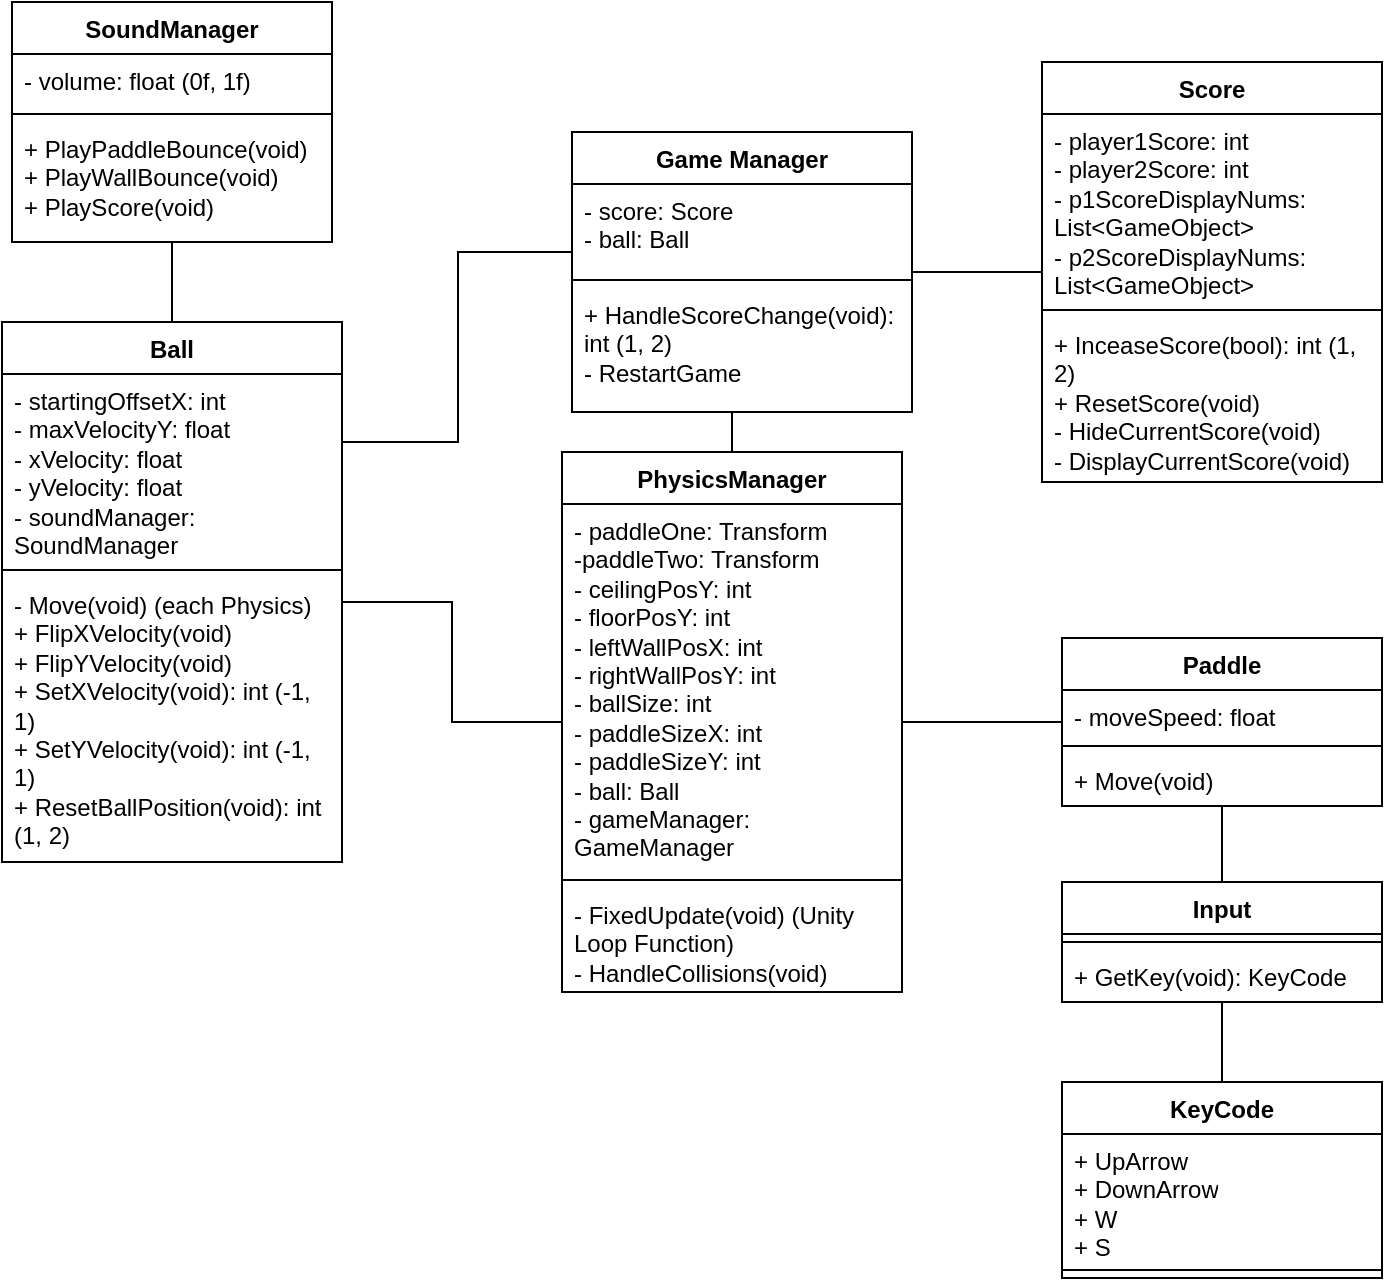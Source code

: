 <mxfile version="23.1.5" type="device">
  <diagram name="Page-1" id="hOQSt2M8NXj7ab4ly8Tu">
    <mxGraphModel dx="807" dy="458" grid="1" gridSize="10" guides="1" tooltips="1" connect="1" arrows="1" fold="1" page="1" pageScale="1" pageWidth="850" pageHeight="1100" math="0" shadow="0">
      <root>
        <mxCell id="0" />
        <mxCell id="1" parent="0" />
        <mxCell id="CWXw3qoEPfl9kFRMAjqj-16" style="edgeStyle=orthogonalEdgeStyle;rounded=0;orthogonalLoop=1;jettySize=auto;html=1;startArrow=none;startFill=0;endArrow=none;endFill=0;" parent="1" source="CWXw3qoEPfl9kFRMAjqj-8" target="CWXw3qoEPfl9kFRMAjqj-17" edge="1">
          <mxGeometry relative="1" as="geometry">
            <mxPoint x="150" y="300" as="targetPoint" />
          </mxGeometry>
        </mxCell>
        <mxCell id="JSUQE9OYRCIfizvlQPL--5" style="edgeStyle=orthogonalEdgeStyle;rounded=0;orthogonalLoop=1;jettySize=auto;html=1;endArrow=none;endFill=0;" parent="1" source="CWXw3qoEPfl9kFRMAjqj-8" target="JSUQE9OYRCIfizvlQPL--1" edge="1">
          <mxGeometry relative="1" as="geometry" />
        </mxCell>
        <mxCell id="CWXw3qoEPfl9kFRMAjqj-8" value="Input" style="swimlane;fontStyle=1;align=center;verticalAlign=top;childLayout=stackLayout;horizontal=1;startSize=26;horizontalStack=0;resizeParent=1;resizeParentMax=0;resizeLast=0;collapsible=1;marginBottom=0;whiteSpace=wrap;html=1;" parent="1" vertex="1">
          <mxGeometry x="600" y="620" width="160" height="60" as="geometry" />
        </mxCell>
        <mxCell id="CWXw3qoEPfl9kFRMAjqj-10" value="" style="line;strokeWidth=1;fillColor=none;align=left;verticalAlign=middle;spacingTop=-1;spacingLeft=3;spacingRight=3;rotatable=0;labelPosition=right;points=[];portConstraint=eastwest;strokeColor=inherit;" parent="CWXw3qoEPfl9kFRMAjqj-8" vertex="1">
          <mxGeometry y="26" width="160" height="8" as="geometry" />
        </mxCell>
        <mxCell id="CWXw3qoEPfl9kFRMAjqj-11" value="+ GetKey(void): KeyCode" style="text;strokeColor=none;fillColor=none;align=left;verticalAlign=top;spacingLeft=4;spacingRight=4;overflow=hidden;rotatable=0;points=[[0,0.5],[1,0.5]];portConstraint=eastwest;whiteSpace=wrap;html=1;" parent="CWXw3qoEPfl9kFRMAjqj-8" vertex="1">
          <mxGeometry y="34" width="160" height="26" as="geometry" />
        </mxCell>
        <mxCell id="CWXw3qoEPfl9kFRMAjqj-17" value="Paddle" style="swimlane;fontStyle=1;align=center;verticalAlign=top;childLayout=stackLayout;horizontal=1;startSize=26;horizontalStack=0;resizeParent=1;resizeParentMax=0;resizeLast=0;collapsible=1;marginBottom=0;whiteSpace=wrap;html=1;" parent="1" vertex="1">
          <mxGeometry x="600" y="498" width="160" height="84" as="geometry" />
        </mxCell>
        <mxCell id="CWXw3qoEPfl9kFRMAjqj-18" value="- moveSpeed: float" style="text;strokeColor=none;fillColor=none;align=left;verticalAlign=top;spacingLeft=4;spacingRight=4;overflow=hidden;rotatable=0;points=[[0,0.5],[1,0.5]];portConstraint=eastwest;whiteSpace=wrap;html=1;" parent="CWXw3qoEPfl9kFRMAjqj-17" vertex="1">
          <mxGeometry y="26" width="160" height="24" as="geometry" />
        </mxCell>
        <mxCell id="CWXw3qoEPfl9kFRMAjqj-19" value="" style="line;strokeWidth=1;fillColor=none;align=left;verticalAlign=middle;spacingTop=-1;spacingLeft=3;spacingRight=3;rotatable=0;labelPosition=right;points=[];portConstraint=eastwest;strokeColor=inherit;" parent="CWXw3qoEPfl9kFRMAjqj-17" vertex="1">
          <mxGeometry y="50" width="160" height="8" as="geometry" />
        </mxCell>
        <mxCell id="CWXw3qoEPfl9kFRMAjqj-20" value="&lt;div&gt;+ Move(void)&lt;br&gt;&lt;/div&gt;" style="text;strokeColor=none;fillColor=none;align=left;verticalAlign=top;spacingLeft=4;spacingRight=4;overflow=hidden;rotatable=0;points=[[0,0.5],[1,0.5]];portConstraint=eastwest;whiteSpace=wrap;html=1;" parent="CWXw3qoEPfl9kFRMAjqj-17" vertex="1">
          <mxGeometry y="58" width="160" height="26" as="geometry" />
        </mxCell>
        <mxCell id="JSUQE9OYRCIfizvlQPL--13" style="edgeStyle=orthogonalEdgeStyle;rounded=0;orthogonalLoop=1;jettySize=auto;html=1;endArrow=none;endFill=0;" parent="1" source="CWXw3qoEPfl9kFRMAjqj-21" target="JSUQE9OYRCIfizvlQPL--9" edge="1">
          <mxGeometry relative="1" as="geometry" />
        </mxCell>
        <mxCell id="CWXw3qoEPfl9kFRMAjqj-21" value="Ball" style="swimlane;fontStyle=1;align=center;verticalAlign=top;childLayout=stackLayout;horizontal=1;startSize=26;horizontalStack=0;resizeParent=1;resizeParentMax=0;resizeLast=0;collapsible=1;marginBottom=0;whiteSpace=wrap;html=1;" parent="1" vertex="1">
          <mxGeometry x="70" y="340" width="170" height="270" as="geometry" />
        </mxCell>
        <mxCell id="CWXw3qoEPfl9kFRMAjqj-22" value="&lt;div&gt;- startingOffsetX: int&lt;/div&gt;&lt;div&gt;- maxVelocityY: float&lt;/div&gt;&lt;div&gt;- xVelocity: float&lt;/div&gt;&lt;div&gt;- yVelocity: float&lt;br&gt;&lt;/div&gt;&lt;div&gt;- soundManager: SoundManager&lt;/div&gt;" style="text;strokeColor=none;fillColor=none;align=left;verticalAlign=top;spacingLeft=4;spacingRight=4;overflow=hidden;rotatable=0;points=[[0,0.5],[1,0.5]];portConstraint=eastwest;whiteSpace=wrap;html=1;" parent="CWXw3qoEPfl9kFRMAjqj-21" vertex="1">
          <mxGeometry y="26" width="170" height="94" as="geometry" />
        </mxCell>
        <mxCell id="CWXw3qoEPfl9kFRMAjqj-23" value="" style="line;strokeWidth=1;fillColor=none;align=left;verticalAlign=middle;spacingTop=-1;spacingLeft=3;spacingRight=3;rotatable=0;labelPosition=right;points=[];portConstraint=eastwest;strokeColor=inherit;" parent="CWXw3qoEPfl9kFRMAjqj-21" vertex="1">
          <mxGeometry y="120" width="170" height="8" as="geometry" />
        </mxCell>
        <mxCell id="CWXw3qoEPfl9kFRMAjqj-24" value="&lt;div&gt;- Move(void) (each Physics)&lt;br&gt;&lt;/div&gt;&lt;div&gt;+ FlipXVelocity(void)&lt;/div&gt;&lt;div&gt;+ FlipYVelocity(void)&lt;/div&gt;&lt;div&gt;+ SetXVelocity(void): int (-1, 1)&lt;/div&gt;&lt;div&gt;+ SetYVelocity(void): int (-1, 1)&lt;br&gt;&lt;/div&gt;&lt;div&gt;+ ResetBallPosition(void): int (1, 2)&lt;br&gt;&lt;/div&gt;" style="text;strokeColor=none;fillColor=none;align=left;verticalAlign=top;spacingLeft=4;spacingRight=4;overflow=hidden;rotatable=0;points=[[0,0.5],[1,0.5]];portConstraint=eastwest;whiteSpace=wrap;html=1;" parent="CWXw3qoEPfl9kFRMAjqj-21" vertex="1">
          <mxGeometry y="128" width="170" height="142" as="geometry" />
        </mxCell>
        <mxCell id="CWXw3qoEPfl9kFRMAjqj-31" value="&lt;div&gt;Score&lt;/div&gt;" style="swimlane;fontStyle=1;align=center;verticalAlign=top;childLayout=stackLayout;horizontal=1;startSize=26;horizontalStack=0;resizeParent=1;resizeParentMax=0;resizeLast=0;collapsible=1;marginBottom=0;whiteSpace=wrap;html=1;" parent="1" vertex="1">
          <mxGeometry x="590" y="210" width="170" height="210" as="geometry" />
        </mxCell>
        <mxCell id="CWXw3qoEPfl9kFRMAjqj-32" value="&lt;div&gt;- player1Score: int&lt;br&gt;&lt;/div&gt;&lt;div&gt;- player2Score: int&lt;br&gt;&lt;/div&gt;&lt;div&gt;- p1ScoreDisplayNums: List&amp;lt;GameObject&amp;gt;&lt;br&gt;&lt;/div&gt;&lt;div&gt;- p2ScoreDisplayNums: List&amp;lt;GameObject&amp;gt;&lt;br&gt;&lt;/div&gt;" style="text;strokeColor=none;fillColor=none;align=left;verticalAlign=top;spacingLeft=4;spacingRight=4;overflow=hidden;rotatable=0;points=[[0,0.5],[1,0.5]];portConstraint=eastwest;whiteSpace=wrap;html=1;" parent="CWXw3qoEPfl9kFRMAjqj-31" vertex="1">
          <mxGeometry y="26" width="170" height="94" as="geometry" />
        </mxCell>
        <mxCell id="CWXw3qoEPfl9kFRMAjqj-33" value="" style="line;strokeWidth=1;fillColor=none;align=left;verticalAlign=middle;spacingTop=-1;spacingLeft=3;spacingRight=3;rotatable=0;labelPosition=right;points=[];portConstraint=eastwest;strokeColor=inherit;" parent="CWXw3qoEPfl9kFRMAjqj-31" vertex="1">
          <mxGeometry y="120" width="170" height="8" as="geometry" />
        </mxCell>
        <mxCell id="CWXw3qoEPfl9kFRMAjqj-34" value="&lt;div&gt;+ InceaseScore(bool): int (1, 2)&lt;/div&gt;&lt;div&gt;+ ResetScore(void)&lt;br&gt;&lt;/div&gt;&lt;div&gt;- HideCurrentScore(void)&lt;/div&gt;&lt;div&gt;- DisplayCurrentScore(void)&lt;br&gt;&lt;/div&gt;" style="text;strokeColor=none;fillColor=none;align=left;verticalAlign=top;spacingLeft=4;spacingRight=4;overflow=hidden;rotatable=0;points=[[0,0.5],[1,0.5]];portConstraint=eastwest;whiteSpace=wrap;html=1;" parent="CWXw3qoEPfl9kFRMAjqj-31" vertex="1">
          <mxGeometry y="128" width="170" height="82" as="geometry" />
        </mxCell>
        <mxCell id="-7gD5l3dirjuhuBh_b0H-8" style="edgeStyle=orthogonalEdgeStyle;rounded=0;orthogonalLoop=1;jettySize=auto;html=1;endArrow=none;endFill=0;" parent="1" source="CWXw3qoEPfl9kFRMAjqj-36" target="-7gD5l3dirjuhuBh_b0H-1" edge="1">
          <mxGeometry relative="1" as="geometry" />
        </mxCell>
        <mxCell id="JSUQE9OYRCIfizvlQPL--6" style="edgeStyle=orthogonalEdgeStyle;rounded=0;orthogonalLoop=1;jettySize=auto;html=1;endArrow=none;endFill=0;" parent="1" source="CWXw3qoEPfl9kFRMAjqj-36" target="CWXw3qoEPfl9kFRMAjqj-17" edge="1">
          <mxGeometry relative="1" as="geometry" />
        </mxCell>
        <mxCell id="JSUQE9OYRCIfizvlQPL--15" style="edgeStyle=orthogonalEdgeStyle;rounded=0;orthogonalLoop=1;jettySize=auto;html=1;endArrow=none;endFill=0;" parent="1" source="CWXw3qoEPfl9kFRMAjqj-36" target="CWXw3qoEPfl9kFRMAjqj-21" edge="1">
          <mxGeometry relative="1" as="geometry">
            <Array as="points">
              <mxPoint x="295" y="540" />
              <mxPoint x="295" y="480" />
            </Array>
          </mxGeometry>
        </mxCell>
        <mxCell id="CWXw3qoEPfl9kFRMAjqj-36" value="&lt;div&gt;PhysicsManager&lt;/div&gt;" style="swimlane;fontStyle=1;align=center;verticalAlign=top;childLayout=stackLayout;horizontal=1;startSize=26;horizontalStack=0;resizeParent=1;resizeParentMax=0;resizeLast=0;collapsible=1;marginBottom=0;whiteSpace=wrap;html=1;" parent="1" vertex="1">
          <mxGeometry x="350" y="405" width="170" height="270" as="geometry" />
        </mxCell>
        <mxCell id="CWXw3qoEPfl9kFRMAjqj-37" value="&lt;div&gt;- paddleOne: Transform&lt;/div&gt;&lt;div&gt;-paddleTwo: Transform&lt;br&gt;&lt;/div&gt;&lt;div&gt;- ceilingPosY: int&lt;/div&gt;&lt;div&gt;- floorPosY: int&lt;br&gt;&lt;/div&gt;&lt;div&gt;- leftWallPosX: int&lt;/div&gt;&lt;div&gt;- rightWallPosY: int&lt;br&gt;&lt;/div&gt;&lt;div&gt;- ballSize: int&lt;br&gt;&lt;/div&gt;&lt;div&gt;- paddleSizeX: int&lt;/div&gt;&lt;div&gt;- paddleSizeY: int&lt;/div&gt;&lt;div&gt;- ball: Ball&lt;br&gt;&lt;/div&gt;&lt;div&gt;- gameManager: GameManager&lt;br&gt;&lt;/div&gt;" style="text;strokeColor=none;fillColor=none;align=left;verticalAlign=top;spacingLeft=4;spacingRight=4;overflow=hidden;rotatable=0;points=[[0,0.5],[1,0.5]];portConstraint=eastwest;whiteSpace=wrap;html=1;" parent="CWXw3qoEPfl9kFRMAjqj-36" vertex="1">
          <mxGeometry y="26" width="170" height="184" as="geometry" />
        </mxCell>
        <mxCell id="CWXw3qoEPfl9kFRMAjqj-38" value="" style="line;strokeWidth=1;fillColor=none;align=left;verticalAlign=middle;spacingTop=-1;spacingLeft=3;spacingRight=3;rotatable=0;labelPosition=right;points=[];portConstraint=eastwest;strokeColor=inherit;" parent="CWXw3qoEPfl9kFRMAjqj-36" vertex="1">
          <mxGeometry y="210" width="170" height="8" as="geometry" />
        </mxCell>
        <mxCell id="CWXw3qoEPfl9kFRMAjqj-39" value="&lt;div&gt;- FixedUpdate(void) (Unity Loop Function)&lt;br&gt;&lt;/div&gt;&lt;div&gt;- HandleCollisions(void)&lt;/div&gt;" style="text;strokeColor=none;fillColor=none;align=left;verticalAlign=top;spacingLeft=4;spacingRight=4;overflow=hidden;rotatable=0;points=[[0,0.5],[1,0.5]];portConstraint=eastwest;whiteSpace=wrap;html=1;" parent="CWXw3qoEPfl9kFRMAjqj-36" vertex="1">
          <mxGeometry y="218" width="170" height="52" as="geometry" />
        </mxCell>
        <mxCell id="-7gD5l3dirjuhuBh_b0H-6" style="edgeStyle=orthogonalEdgeStyle;rounded=0;orthogonalLoop=1;jettySize=auto;html=1;endArrow=none;endFill=0;" parent="1" source="-7gD5l3dirjuhuBh_b0H-1" target="CWXw3qoEPfl9kFRMAjqj-31" edge="1">
          <mxGeometry relative="1" as="geometry" />
        </mxCell>
        <mxCell id="JSUQE9OYRCIfizvlQPL--16" style="edgeStyle=orthogonalEdgeStyle;rounded=0;orthogonalLoop=1;jettySize=auto;html=1;endArrow=none;endFill=0;" parent="1" source="-7gD5l3dirjuhuBh_b0H-1" target="CWXw3qoEPfl9kFRMAjqj-21" edge="1">
          <mxGeometry relative="1" as="geometry">
            <Array as="points">
              <mxPoint x="298" y="305" />
              <mxPoint x="298" y="400" />
            </Array>
          </mxGeometry>
        </mxCell>
        <mxCell id="-7gD5l3dirjuhuBh_b0H-1" value="Game Manager" style="swimlane;fontStyle=1;align=center;verticalAlign=top;childLayout=stackLayout;horizontal=1;startSize=26;horizontalStack=0;resizeParent=1;resizeParentMax=0;resizeLast=0;collapsible=1;marginBottom=0;whiteSpace=wrap;html=1;" parent="1" vertex="1">
          <mxGeometry x="355" y="245" width="170" height="140" as="geometry" />
        </mxCell>
        <mxCell id="-7gD5l3dirjuhuBh_b0H-2" value="&lt;div&gt;- score: Score&lt;br&gt;&lt;/div&gt;&lt;div&gt;- ball: Ball&lt;/div&gt;" style="text;strokeColor=none;fillColor=none;align=left;verticalAlign=top;spacingLeft=4;spacingRight=4;overflow=hidden;rotatable=0;points=[[0,0.5],[1,0.5]];portConstraint=eastwest;whiteSpace=wrap;html=1;" parent="-7gD5l3dirjuhuBh_b0H-1" vertex="1">
          <mxGeometry y="26" width="170" height="44" as="geometry" />
        </mxCell>
        <mxCell id="-7gD5l3dirjuhuBh_b0H-3" value="" style="line;strokeWidth=1;fillColor=none;align=left;verticalAlign=middle;spacingTop=-1;spacingLeft=3;spacingRight=3;rotatable=0;labelPosition=right;points=[];portConstraint=eastwest;strokeColor=inherit;" parent="-7gD5l3dirjuhuBh_b0H-1" vertex="1">
          <mxGeometry y="70" width="170" height="8" as="geometry" />
        </mxCell>
        <mxCell id="-7gD5l3dirjuhuBh_b0H-4" value="&lt;div&gt;+ HandleScoreChange(void): int (1, 2)&lt;/div&gt;&lt;div&gt;- RestartGame&lt;br&gt;&lt;/div&gt;" style="text;strokeColor=none;fillColor=none;align=left;verticalAlign=top;spacingLeft=4;spacingRight=4;overflow=hidden;rotatable=0;points=[[0,0.5],[1,0.5]];portConstraint=eastwest;whiteSpace=wrap;html=1;" parent="-7gD5l3dirjuhuBh_b0H-1" vertex="1">
          <mxGeometry y="78" width="170" height="62" as="geometry" />
        </mxCell>
        <mxCell id="JSUQE9OYRCIfizvlQPL--1" value="KeyCode" style="swimlane;fontStyle=1;align=center;verticalAlign=top;childLayout=stackLayout;horizontal=1;startSize=26;horizontalStack=0;resizeParent=1;resizeParentMax=0;resizeLast=0;collapsible=1;marginBottom=0;whiteSpace=wrap;html=1;" parent="1" vertex="1">
          <mxGeometry x="600" y="720" width="160" height="98" as="geometry" />
        </mxCell>
        <mxCell id="JSUQE9OYRCIfizvlQPL--2" value="&lt;div&gt;+ UpArrow&lt;/div&gt;&lt;div&gt;+ DownArrow&lt;/div&gt;&lt;div&gt;+ W&lt;/div&gt;&lt;div&gt;+ S&lt;br&gt;&lt;/div&gt;" style="text;strokeColor=none;fillColor=none;align=left;verticalAlign=top;spacingLeft=4;spacingRight=4;overflow=hidden;rotatable=0;points=[[0,0.5],[1,0.5]];portConstraint=eastwest;whiteSpace=wrap;html=1;" parent="JSUQE9OYRCIfizvlQPL--1" vertex="1">
          <mxGeometry y="26" width="160" height="64" as="geometry" />
        </mxCell>
        <mxCell id="JSUQE9OYRCIfizvlQPL--3" value="" style="line;strokeWidth=1;fillColor=none;align=left;verticalAlign=middle;spacingTop=-1;spacingLeft=3;spacingRight=3;rotatable=0;labelPosition=right;points=[];portConstraint=eastwest;strokeColor=inherit;" parent="JSUQE9OYRCIfizvlQPL--1" vertex="1">
          <mxGeometry y="90" width="160" height="8" as="geometry" />
        </mxCell>
        <mxCell id="JSUQE9OYRCIfizvlQPL--9" value="SoundManager" style="swimlane;fontStyle=1;align=center;verticalAlign=top;childLayout=stackLayout;horizontal=1;startSize=26;horizontalStack=0;resizeParent=1;resizeParentMax=0;resizeLast=0;collapsible=1;marginBottom=0;whiteSpace=wrap;html=1;" parent="1" vertex="1">
          <mxGeometry x="75" y="180" width="160" height="120" as="geometry" />
        </mxCell>
        <mxCell id="JSUQE9OYRCIfizvlQPL--10" value="- volume: float (0f, 1f)" style="text;strokeColor=none;fillColor=none;align=left;verticalAlign=top;spacingLeft=4;spacingRight=4;overflow=hidden;rotatable=0;points=[[0,0.5],[1,0.5]];portConstraint=eastwest;whiteSpace=wrap;html=1;" parent="JSUQE9OYRCIfizvlQPL--9" vertex="1">
          <mxGeometry y="26" width="160" height="26" as="geometry" />
        </mxCell>
        <mxCell id="JSUQE9OYRCIfizvlQPL--11" value="" style="line;strokeWidth=1;fillColor=none;align=left;verticalAlign=middle;spacingTop=-1;spacingLeft=3;spacingRight=3;rotatable=0;labelPosition=right;points=[];portConstraint=eastwest;strokeColor=inherit;" parent="JSUQE9OYRCIfizvlQPL--9" vertex="1">
          <mxGeometry y="52" width="160" height="8" as="geometry" />
        </mxCell>
        <mxCell id="JSUQE9OYRCIfizvlQPL--12" value="&lt;div&gt;+ PlayPaddleBounce(void)&lt;/div&gt;&lt;div&gt;+ PlayWallBounce(void)&lt;br&gt;&lt;/div&gt;&lt;div&gt;+ PlayScore(void)&lt;br&gt;&lt;/div&gt;" style="text;strokeColor=none;fillColor=none;align=left;verticalAlign=top;spacingLeft=4;spacingRight=4;overflow=hidden;rotatable=0;points=[[0,0.5],[1,0.5]];portConstraint=eastwest;whiteSpace=wrap;html=1;" parent="JSUQE9OYRCIfizvlQPL--9" vertex="1">
          <mxGeometry y="60" width="160" height="60" as="geometry" />
        </mxCell>
      </root>
    </mxGraphModel>
  </diagram>
</mxfile>
